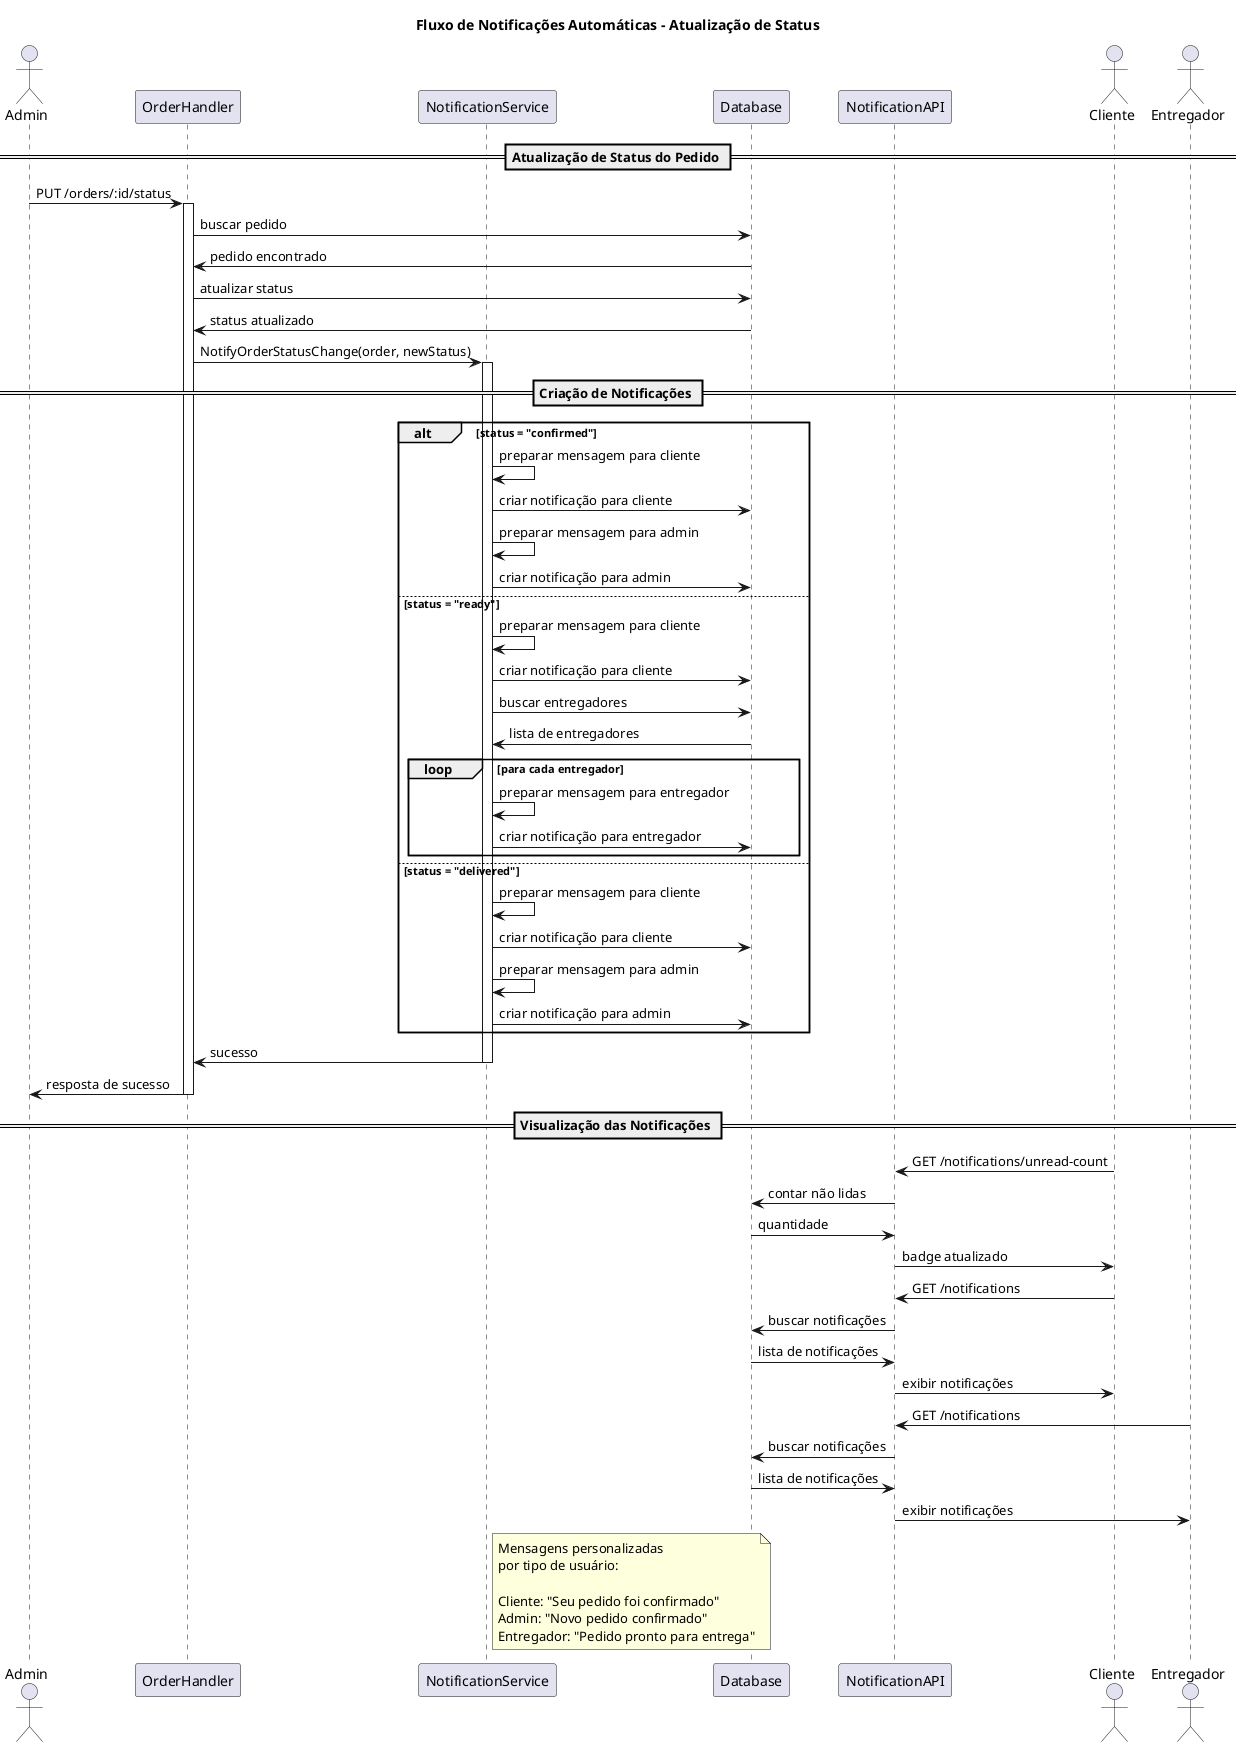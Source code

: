 @startuml notificacoes_sequencia_automatica
title Fluxo de Notificações Automáticas - Atualização de Status

actor Admin as admin
participant OrderHandler as handler
participant NotificationService as notifService
participant Database as db
participant NotificationAPI as api
actor Cliente as client
actor Entregador as delivery

== Atualização de Status do Pedido ==

admin -> handler : PUT /orders/:id/status
activate handler

handler -> db : buscar pedido
db -> handler : pedido encontrado

handler -> db : atualizar status
db -> handler : status atualizado

handler -> notifService : NotifyOrderStatusChange(order, newStatus)
activate notifService

== Criação de Notificações ==

alt status = "confirmed"
    notifService -> notifService : preparar mensagem para cliente
    notifService -> db : criar notificação para cliente
    
    notifService -> notifService : preparar mensagem para admin
    notifService -> db : criar notificação para admin
    
else status = "ready"
    notifService -> notifService : preparar mensagem para cliente
    notifService -> db : criar notificação para cliente
    
    notifService -> db : buscar entregadores
    db -> notifService : lista de entregadores
    
    loop para cada entregador
        notifService -> notifService : preparar mensagem para entregador
        notifService -> db : criar notificação para entregador
    end
    
else status = "delivered"
    notifService -> notifService : preparar mensagem para cliente
    notifService -> db : criar notificação para cliente
    
    notifService -> notifService : preparar mensagem para admin
    notifService -> db : criar notificação para admin
end

notifService -> handler : sucesso
deactivate notifService

handler -> admin : resposta de sucesso
deactivate handler

== Visualização das Notificações ==

client -> api : GET /notifications/unread-count
api -> db : contar não lidas
db -> api : quantidade
api -> client : badge atualizado

client -> api : GET /notifications
api -> db : buscar notificações
db -> api : lista de notificações
api -> client : exibir notificações

delivery -> api : GET /notifications
api -> db : buscar notificações
db -> api : lista de notificações
api -> delivery : exibir notificações

note right of notifService
  Mensagens personalizadas 
  por tipo de usuário:
  
  Cliente: "Seu pedido foi confirmado"
  Admin: "Novo pedido confirmado"
  Entregador: "Pedido pronto para entrega"
end note

@enduml
